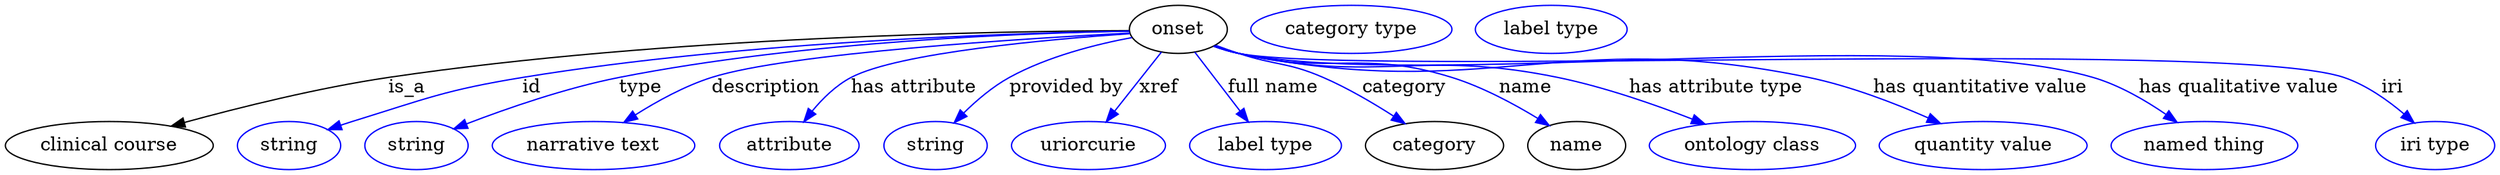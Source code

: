 digraph {
	graph [bb="0,0,1853.5,123"];
	node [label="\N"];
	onset	[height=0.5,
		label=onset,
		pos="872.34,105",
		width=1.011];
	"clinical course"	[height=0.5,
		pos="77.343,18",
		width=2.1484];
	onset -> "clinical course"	[label=is_a,
		lp="304.34,61.5",
		pos="e,124.27,32.453 835.69,103.96 743.53,103.38 494.91,98.939 290.34,69 236.76,61.158 176.8,46.543 134.18,35.131"];
	id	[color=blue,
		height=0.5,
		label=string,
		pos="211.34,18",
		width=1.0652];
	onset -> id	[color=blue,
		label=id,
		lp="392.34,61.5",
		pos="e,240.73,29.714 836.03,103.67 754.75,102.44 552.18,96.601 385.34,69 338.07,61.179 285.39,44.941 250.51,33.085",
		style=solid];
	type	[color=blue,
		height=0.5,
		label=string,
		pos="306.34,18",
		width=1.0652];
	onset -> type	[color=blue,
		label=type,
		lp="473.34,61.5",
		pos="e,334.17,30.512 835.88,103.68 763.16,102.44 595.25,96.539 457.34,69 417.69,61.081 373.99,45.86 343.85,34.283",
		style=solid];
	description	[color=blue,
		height=0.5,
		label="narrative text",
		pos="438.34,18",
		width=2.0943];
	onset -> description	[color=blue,
		label=description,
		lp="565.84,61.5",
		pos="e,460.72,35.41 836.35,102.28 759.67,98.306 582.55,87.394 525.34,69 505.47,62.611 485.14,51.251 469.14,40.971",
		style=solid];
	"has attribute"	[color=blue,
		height=0.5,
		label=attribute,
		pos="583.34,18",
		width=1.4443];
	onset -> "has attribute"	[color=blue,
		label="has attribute",
		lp="675.34,61.5",
		pos="e,593.8,35.753 836.41,101.85 777.57,97.831 663.64,87.839 628.34,69 617.19,63.046 607.42,53.184 599.86,43.784",
		style=solid];
	"provided by"	[color=blue,
		height=0.5,
		label=string,
		pos="691.34,18",
		width=1.0652];
	onset -> "provided by"	[color=blue,
		label="provided by",
		lp="788.84,61.5",
		pos="e,705.24,35.117 837.8,98.888 811.51,93.962 775.06,84.854 746.34,69 733.86,62.111 721.91,51.857 712.36,42.425",
		style=solid];
	xref	[color=blue,
		height=0.5,
		label=uriorcurie,
		pos="805.34,18",
		width=1.5887];
	onset -> xref	[color=blue,
		label=xref,
		lp="857.84,61.5",
		pos="e,818.58,35.789 859.74,88.012 849.92,75.55 836.1,58.024 824.85,43.752",
		style=solid];
	"full name"	[color=blue,
		height=0.5,
		label="label type",
		pos="937.34,18",
		width=1.5707];
	onset -> "full name"	[color=blue,
		label="full name",
		lp="942.84,61.5",
		pos="e,924.5,35.789 884.57,88.012 894.1,75.55 907.5,58.024 918.41,43.752",
		style=solid];
	category	[height=0.5,
		pos="1063.3,18",
		width=1.4263];
	onset -> category	[color=blue,
		label=category,
		lp="1040.8,61.5",
		pos="e,1041.3,34.477 900.3,93.028 905.91,90.941 911.79,88.838 917.34,87 944.99,77.847 953.64,80.614 980.34,69 998.53,61.092 1017.6,49.867 \
1032.8,40.055",
		style=solid];
	name	[height=0.5,
		pos="1169.3,18",
		width=1.011];
	onset -> name	[color=blue,
		label=name,
		lp="1131.3,61.5",
		pos="e,1148.9,32.935 899.13,92.64 905.04,90.483 911.34,88.451 917.34,87 986.47,70.305 1008.5,90.221 1076.3,69 1099,61.92 1122.5,49.217 \
1140.2,38.387",
		style=solid];
	"has attribute type"	[color=blue,
		height=0.5,
		label="ontology class",
		pos="1300.3,18",
		width=2.1304];
	onset -> "has attribute type"	[color=blue,
		label="has attribute type",
		lp="1273.3,61.5",
		pos="e,1265,34.048 899.09,92.47 905,90.324 911.31,88.339 917.34,87 1020.9,64.022 1051.5,90.467 1155.3,69 1189.8,61.89 1227.2,48.827 1255.4,\
37.836",
		style=solid];
	"has quantitative value"	[color=blue,
		height=0.5,
		label="quantity value",
		pos="1472.3,18",
		width=2.1484];
	onset -> "has quantitative value"	[color=blue,
		label="has quantitative value",
		lp="1470.3,61.5",
		pos="e,1440.6,34.544 898.58,92.492 904.63,90.287 911.12,88.272 917.34,87 1102.6,49.113 1157.2,107.44 1342.3,69 1373.2,62.591 1406.3,49.746 \
1431.4,38.68",
		style=solid];
	"has qualitative value"	[color=blue,
		height=0.5,
		label="named thing",
		pos="1637.3,18",
		width=1.9318];
	onset -> "has qualitative value"	[color=blue,
		label="has qualitative value",
		lp="1662.8,61.5",
		pos="e,1616.9,35.423 898.56,92.427 904.62,90.225 911.12,88.228 917.34,87 1056.3,59.598 1418.5,108.85 1554.3,69 1573.8,63.302 1593.3,51.908 \
1608.5,41.434",
		style=solid];
	iri	[color=blue,
		height=0.5,
		label="iri type",
		pos="1809.3,18",
		width=1.2277];
	onset -> iri	[color=blue,
		label=iri,
		lp="1777.3,61.5",
		pos="e,1793.7,34.945 898.56,92.397 904.61,90.197 911.11,88.208 917.34,87 1007.2,69.568 1654.6,98.496 1741.3,69 1758,63.347 1773.9,52.04 \
1786.2,41.607",
		style=solid];
	"named thing_category"	[color=blue,
		height=0.5,
		label="category type",
		pos="1001.3,105",
		width=2.0762];
	attribute_name	[color=blue,
		height=0.5,
		label="label type",
		pos="1150.3,105",
		width=1.5707];
}
